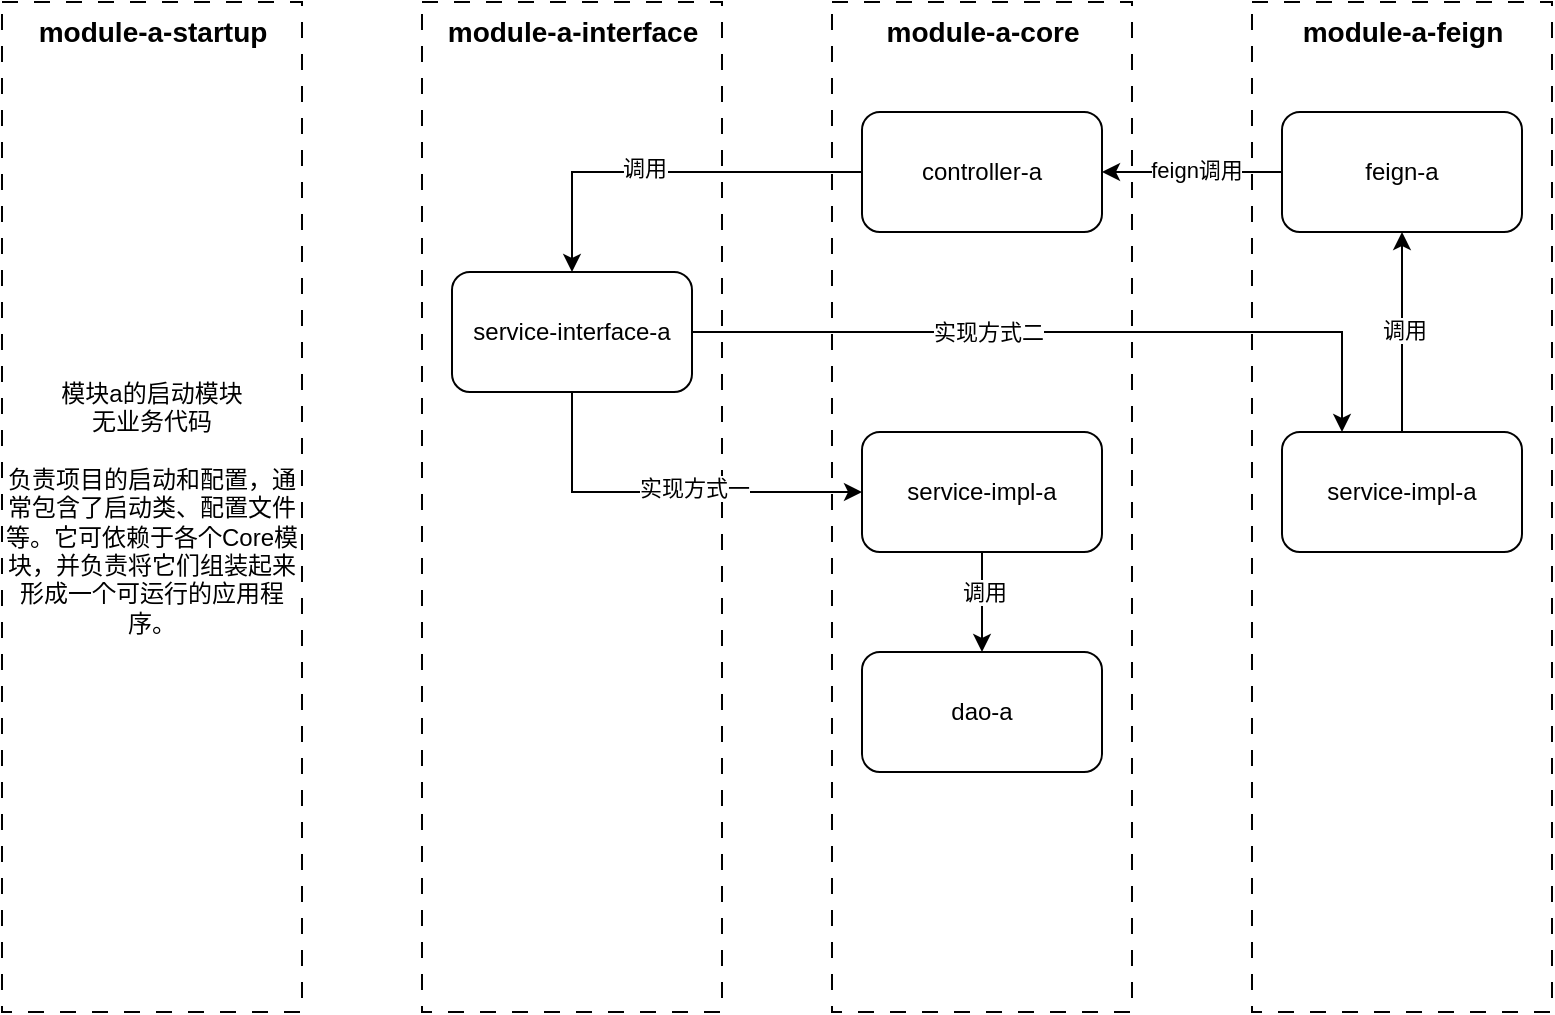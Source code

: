 <mxfile version="27.1.6">
  <diagram name="第 1 页" id="6yrqHXIM9dVvDZcENDSQ">
    <mxGraphModel dx="2163" dy="561" grid="1" gridSize="10" guides="1" tooltips="1" connect="1" arrows="1" fold="1" page="1" pageScale="1" pageWidth="1169" pageHeight="827" math="0" shadow="0">
      <root>
        <mxCell id="0" />
        <mxCell id="1" parent="0" />
        <mxCell id="tLNlHLiC8Rr5Cy1QvCgU-1" value="" style="rounded=0;whiteSpace=wrap;html=1;dashed=1;dashPattern=8 8;" vertex="1" parent="1">
          <mxGeometry x="565" y="161" width="150" height="505" as="geometry" />
        </mxCell>
        <mxCell id="tLNlHLiC8Rr5Cy1QvCgU-2" value="" style="rounded=0;whiteSpace=wrap;html=1;dashed=1;dashPattern=8 8;" vertex="1" parent="1">
          <mxGeometry x="355" y="161" width="150" height="505" as="geometry" />
        </mxCell>
        <mxCell id="tLNlHLiC8Rr5Cy1QvCgU-3" value="" style="rounded=0;whiteSpace=wrap;html=1;dashed=1;dashPattern=8 8;" vertex="1" parent="1">
          <mxGeometry x="150" y="161" width="150" height="505" as="geometry" />
        </mxCell>
        <mxCell id="tLNlHLiC8Rr5Cy1QvCgU-4" style="edgeStyle=orthogonalEdgeStyle;rounded=0;orthogonalLoop=1;jettySize=auto;html=1;exitX=0;exitY=0.5;exitDx=0;exitDy=0;" edge="1" parent="1" source="tLNlHLiC8Rr5Cy1QvCgU-6" target="tLNlHLiC8Rr5Cy1QvCgU-11">
          <mxGeometry relative="1" as="geometry" />
        </mxCell>
        <mxCell id="tLNlHLiC8Rr5Cy1QvCgU-5" value="调用" style="edgeLabel;html=1;align=center;verticalAlign=middle;resizable=0;points=[];" vertex="1" connectable="0" parent="tLNlHLiC8Rr5Cy1QvCgU-4">
          <mxGeometry x="0.118" y="-2" relative="1" as="geometry">
            <mxPoint as="offset" />
          </mxGeometry>
        </mxCell>
        <mxCell id="tLNlHLiC8Rr5Cy1QvCgU-6" value="&lt;span style=&quot;background-color: transparent; color: light-dark(rgb(0, 0, 0), rgb(255, 255, 255));&quot;&gt;controller-a&lt;/span&gt;" style="rounded=1;whiteSpace=wrap;html=1;" vertex="1" parent="1">
          <mxGeometry x="370" y="216" width="120" height="60" as="geometry" />
        </mxCell>
        <mxCell id="tLNlHLiC8Rr5Cy1QvCgU-7" style="edgeStyle=orthogonalEdgeStyle;rounded=0;orthogonalLoop=1;jettySize=auto;html=1;exitX=1;exitY=0.5;exitDx=0;exitDy=0;entryX=0.25;entryY=0;entryDx=0;entryDy=0;" edge="1" parent="1" source="tLNlHLiC8Rr5Cy1QvCgU-11" target="tLNlHLiC8Rr5Cy1QvCgU-21">
          <mxGeometry relative="1" as="geometry">
            <mxPoint x="430" y="376" as="targetPoint" />
          </mxGeometry>
        </mxCell>
        <mxCell id="tLNlHLiC8Rr5Cy1QvCgU-8" value="实现方式二" style="edgeLabel;html=1;align=center;verticalAlign=middle;resizable=0;points=[];" vertex="1" connectable="0" parent="tLNlHLiC8Rr5Cy1QvCgU-7">
          <mxGeometry x="-0.211" relative="1" as="geometry">
            <mxPoint as="offset" />
          </mxGeometry>
        </mxCell>
        <mxCell id="tLNlHLiC8Rr5Cy1QvCgU-9" style="edgeStyle=orthogonalEdgeStyle;rounded=0;orthogonalLoop=1;jettySize=auto;html=1;exitX=0.5;exitY=1;exitDx=0;exitDy=0;entryX=0;entryY=0.5;entryDx=0;entryDy=0;" edge="1" parent="1" source="tLNlHLiC8Rr5Cy1QvCgU-11" target="tLNlHLiC8Rr5Cy1QvCgU-14">
          <mxGeometry relative="1" as="geometry">
            <Array as="points">
              <mxPoint x="225" y="406" />
            </Array>
          </mxGeometry>
        </mxCell>
        <mxCell id="tLNlHLiC8Rr5Cy1QvCgU-10" value="实现方式一" style="edgeLabel;html=1;align=center;verticalAlign=middle;resizable=0;points=[];" vertex="1" connectable="0" parent="tLNlHLiC8Rr5Cy1QvCgU-9">
          <mxGeometry x="0.14" y="2" relative="1" as="geometry">
            <mxPoint as="offset" />
          </mxGeometry>
        </mxCell>
        <mxCell id="tLNlHLiC8Rr5Cy1QvCgU-11" value="&lt;span style=&quot;background-color: transparent; color: light-dark(rgb(0, 0, 0), rgb(255, 255, 255));&quot;&gt;service-&lt;/span&gt;&lt;span style=&quot;background-color: transparent; color: light-dark(rgb(0, 0, 0), rgb(255, 255, 255));&quot;&gt;interface-a&lt;/span&gt;" style="rounded=1;whiteSpace=wrap;html=1;" vertex="1" parent="1">
          <mxGeometry x="165" y="296" width="120" height="60" as="geometry" />
        </mxCell>
        <mxCell id="tLNlHLiC8Rr5Cy1QvCgU-12" style="edgeStyle=orthogonalEdgeStyle;rounded=0;orthogonalLoop=1;jettySize=auto;html=1;exitX=0.5;exitY=1;exitDx=0;exitDy=0;" edge="1" parent="1" source="tLNlHLiC8Rr5Cy1QvCgU-14" target="tLNlHLiC8Rr5Cy1QvCgU-24">
          <mxGeometry relative="1" as="geometry" />
        </mxCell>
        <mxCell id="tLNlHLiC8Rr5Cy1QvCgU-13" value="调用" style="edgeLabel;html=1;align=center;verticalAlign=middle;resizable=0;points=[];" vertex="1" connectable="0" parent="tLNlHLiC8Rr5Cy1QvCgU-12">
          <mxGeometry x="-0.2" y="1" relative="1" as="geometry">
            <mxPoint as="offset" />
          </mxGeometry>
        </mxCell>
        <mxCell id="tLNlHLiC8Rr5Cy1QvCgU-14" value="&lt;span style=&quot;background-color: transparent; color: light-dark(rgb(0, 0, 0), rgb(255, 255, 255));&quot;&gt;service-impl-a&lt;/span&gt;" style="rounded=1;whiteSpace=wrap;html=1;" vertex="1" parent="1">
          <mxGeometry x="370" y="376" width="120" height="60" as="geometry" />
        </mxCell>
        <mxCell id="tLNlHLiC8Rr5Cy1QvCgU-15" value="&lt;b&gt;&lt;font style=&quot;font-size: 14px;&quot;&gt;module-a-interface&lt;/font&gt;&lt;/b&gt;" style="text;html=1;align=center;verticalAlign=middle;whiteSpace=wrap;rounded=0;" vertex="1" parent="1">
          <mxGeometry x="158.75" y="161" width="132.5" height="30" as="geometry" />
        </mxCell>
        <mxCell id="tLNlHLiC8Rr5Cy1QvCgU-16" style="edgeStyle=orthogonalEdgeStyle;rounded=0;orthogonalLoop=1;jettySize=auto;html=1;exitX=0;exitY=0.5;exitDx=0;exitDy=0;" edge="1" parent="1" source="tLNlHLiC8Rr5Cy1QvCgU-18" target="tLNlHLiC8Rr5Cy1QvCgU-6">
          <mxGeometry relative="1" as="geometry" />
        </mxCell>
        <mxCell id="tLNlHLiC8Rr5Cy1QvCgU-17" value="feign调用" style="edgeLabel;html=1;align=center;verticalAlign=middle;resizable=0;points=[];" vertex="1" connectable="0" parent="tLNlHLiC8Rr5Cy1QvCgU-16">
          <mxGeometry x="-0.044" y="-1" relative="1" as="geometry">
            <mxPoint as="offset" />
          </mxGeometry>
        </mxCell>
        <mxCell id="tLNlHLiC8Rr5Cy1QvCgU-18" value="&lt;span style=&quot;background-color: transparent; color: light-dark(rgb(0, 0, 0), rgb(255, 255, 255));&quot;&gt;feign-a&lt;/span&gt;" style="rounded=1;whiteSpace=wrap;html=1;" vertex="1" parent="1">
          <mxGeometry x="580" y="216" width="120" height="60" as="geometry" />
        </mxCell>
        <mxCell id="tLNlHLiC8Rr5Cy1QvCgU-19" style="edgeStyle=orthogonalEdgeStyle;rounded=0;orthogonalLoop=1;jettySize=auto;html=1;exitX=0.5;exitY=0;exitDx=0;exitDy=0;entryX=0.5;entryY=1;entryDx=0;entryDy=0;" edge="1" parent="1" source="tLNlHLiC8Rr5Cy1QvCgU-21" target="tLNlHLiC8Rr5Cy1QvCgU-18">
          <mxGeometry relative="1" as="geometry" />
        </mxCell>
        <mxCell id="tLNlHLiC8Rr5Cy1QvCgU-20" value="调用" style="edgeLabel;html=1;align=center;verticalAlign=middle;resizable=0;points=[];" vertex="1" connectable="0" parent="tLNlHLiC8Rr5Cy1QvCgU-19">
          <mxGeometry x="0.02" y="-1" relative="1" as="geometry">
            <mxPoint as="offset" />
          </mxGeometry>
        </mxCell>
        <mxCell id="tLNlHLiC8Rr5Cy1QvCgU-21" value="&lt;span style=&quot;background-color: transparent; color: light-dark(rgb(0, 0, 0), rgb(255, 255, 255));&quot;&gt;service-impl-a&lt;/span&gt;" style="rounded=1;whiteSpace=wrap;html=1;" vertex="1" parent="1">
          <mxGeometry x="580" y="376" width="120" height="60" as="geometry" />
        </mxCell>
        <mxCell id="tLNlHLiC8Rr5Cy1QvCgU-22" value="&lt;b&gt;&lt;font style=&quot;font-size: 14px;&quot;&gt;module-a-core&lt;/font&gt;&lt;/b&gt;" style="text;html=1;align=center;verticalAlign=middle;whiteSpace=wrap;rounded=0;" vertex="1" parent="1">
          <mxGeometry x="363.75" y="161" width="132.5" height="30" as="geometry" />
        </mxCell>
        <mxCell id="tLNlHLiC8Rr5Cy1QvCgU-23" value="&lt;b&gt;&lt;font style=&quot;font-size: 14px;&quot;&gt;module-a-feign&lt;/font&gt;&lt;/b&gt;" style="text;html=1;align=center;verticalAlign=middle;whiteSpace=wrap;rounded=0;" vertex="1" parent="1">
          <mxGeometry x="573.75" y="161" width="132.5" height="30" as="geometry" />
        </mxCell>
        <mxCell id="tLNlHLiC8Rr5Cy1QvCgU-24" value="&lt;span style=&quot;background-color: transparent; color: light-dark(rgb(0, 0, 0), rgb(255, 255, 255));&quot;&gt;dao-a&lt;/span&gt;" style="rounded=1;whiteSpace=wrap;html=1;" vertex="1" parent="1">
          <mxGeometry x="370" y="486" width="120" height="60" as="geometry" />
        </mxCell>
        <mxCell id="tLNlHLiC8Rr5Cy1QvCgU-25" value="模块a的启动模块&lt;div&gt;无业务代码&lt;div&gt;&lt;br&gt;&lt;/div&gt;&lt;div&gt;&lt;div&gt;负责项目的启动和配置，通常包含了启动类、配置文件等。它可依赖于各个Core模块，并负责将它们组装起来形成一个可运行的应用程序。&lt;/div&gt;&lt;/div&gt;&lt;/div&gt;" style="rounded=0;whiteSpace=wrap;html=1;dashed=1;dashPattern=8 8;" vertex="1" parent="1">
          <mxGeometry x="-60" y="161" width="150" height="505" as="geometry" />
        </mxCell>
        <mxCell id="tLNlHLiC8Rr5Cy1QvCgU-26" value="&lt;b&gt;&lt;font style=&quot;font-size: 14px;&quot;&gt;module-a-startup&lt;/font&gt;&lt;/b&gt;" style="text;html=1;align=center;verticalAlign=middle;whiteSpace=wrap;rounded=0;" vertex="1" parent="1">
          <mxGeometry x="-51.25" y="161" width="132.5" height="30" as="geometry" />
        </mxCell>
      </root>
    </mxGraphModel>
  </diagram>
</mxfile>
